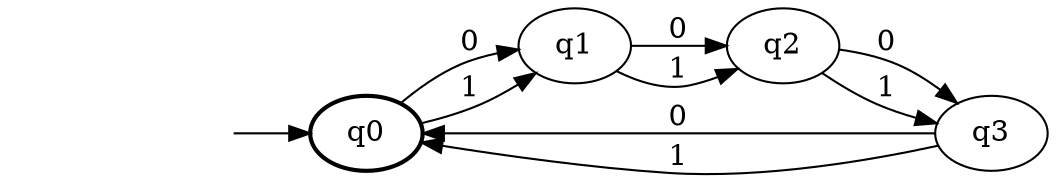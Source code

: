 digraph af1  { rankdir=LR;
	_invisible [style="invis"];
	q0 [penwidth="2"];
	q1;
	q2;
	q3;
	_invisible -> q0 ;
	q0 -> q1 [label="0"];
	q0 -> q1 [label="1"];
	q1 -> q2 [label="0"];
	q1 -> q2 [label="1"];
	q2 -> q3 [label="0"];
	q2 -> q3 [label="1"];
	q3 -> q0 [label="0"];
	q3 -> q0 [label="1"];
}